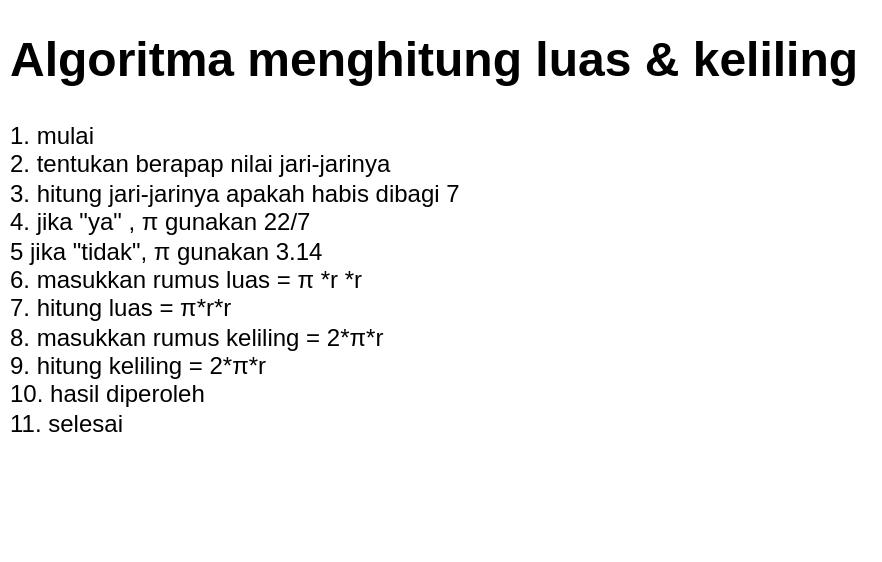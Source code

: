 <mxfile version="22.0.6" type="device" pages="2">
  <diagram name="Algoritma menghitung luas &amp; keliling" id="I2Jp_I9GkwE_dufN5DpQ">
    <mxGraphModel dx="1026" dy="592" grid="1" gridSize="10" guides="1" tooltips="1" connect="1" arrows="1" fold="1" page="1" pageScale="1" pageWidth="850" pageHeight="1100" math="0" shadow="0">
      <root>
        <mxCell id="0" />
        <mxCell id="1" parent="0" />
        <mxCell id="ovLBWK_UYbhCwVlvZcoD-4" value="&lt;h1&gt;Algoritma menghitung luas &amp;amp; keliling&lt;/h1&gt;&lt;p&gt;1. mulai&lt;br&gt;2. tentukan berapap nilai jari-jarinya&lt;br&gt;3. hitung jari-jarinya apakah habis dibagi 7&lt;br&gt;4. jika &quot;ya&quot; , π gunakan 22/7&lt;br&gt;5 jika &quot;tidak&quot;, π gunakan 3.14&lt;br&gt;6. masukkan rumus luas = π&amp;nbsp;*r *r&lt;br&gt;7. hitung luas =&amp;nbsp;π*r*r&lt;br&gt;8. masukkan rumus keliling = 2*π*r&lt;br&gt;9. hitung keliling = 2*π*r&lt;br style=&quot;border-color: var(--border-color);&quot;&gt;10. hasil diperoleh&lt;br&gt;11. selesai&lt;/p&gt;" style="text;html=1;strokeColor=none;fillColor=none;spacing=5;spacingTop=-20;whiteSpace=wrap;overflow=hidden;rounded=0;align=left;" parent="1" vertex="1">
          <mxGeometry x="10" y="40" width="440" height="270" as="geometry" />
        </mxCell>
      </root>
    </mxGraphModel>
  </diagram>
  <diagram id="Z8xib8x-ZJ2HfgOncbxz" name="Flowchart">
    <mxGraphModel dx="1026" dy="592" grid="1" gridSize="10" guides="1" tooltips="1" connect="1" arrows="1" fold="1" page="1" pageScale="1" pageWidth="850" pageHeight="1100" math="0" shadow="0">
      <root>
        <mxCell id="0" />
        <mxCell id="1" parent="0" />
      </root>
    </mxGraphModel>
  </diagram>
</mxfile>
